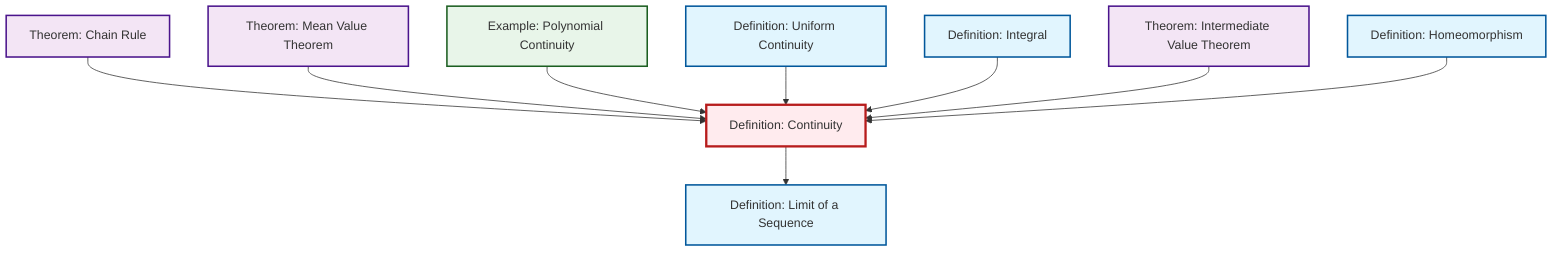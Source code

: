 graph TD
    classDef definition fill:#e1f5fe,stroke:#01579b,stroke-width:2px
    classDef theorem fill:#f3e5f5,stroke:#4a148c,stroke-width:2px
    classDef axiom fill:#fff3e0,stroke:#e65100,stroke-width:2px
    classDef example fill:#e8f5e9,stroke:#1b5e20,stroke-width:2px
    classDef current fill:#ffebee,stroke:#b71c1c,stroke-width:3px
    def-integral["Definition: Integral"]:::definition
    def-homeomorphism["Definition: Homeomorphism"]:::definition
    def-uniform-continuity["Definition: Uniform Continuity"]:::definition
    def-limit["Definition: Limit of a Sequence"]:::definition
    ex-polynomial-continuity["Example: Polynomial Continuity"]:::example
    thm-mean-value["Theorem: Mean Value Theorem"]:::theorem
    thm-chain-rule["Theorem: Chain Rule"]:::theorem
    def-continuity["Definition: Continuity"]:::definition
    thm-intermediate-value["Theorem: Intermediate Value Theorem"]:::theorem
    def-continuity --> def-limit
    thm-chain-rule --> def-continuity
    thm-mean-value --> def-continuity
    ex-polynomial-continuity --> def-continuity
    def-uniform-continuity --> def-continuity
    def-integral --> def-continuity
    thm-intermediate-value --> def-continuity
    def-homeomorphism --> def-continuity
    class def-continuity current
